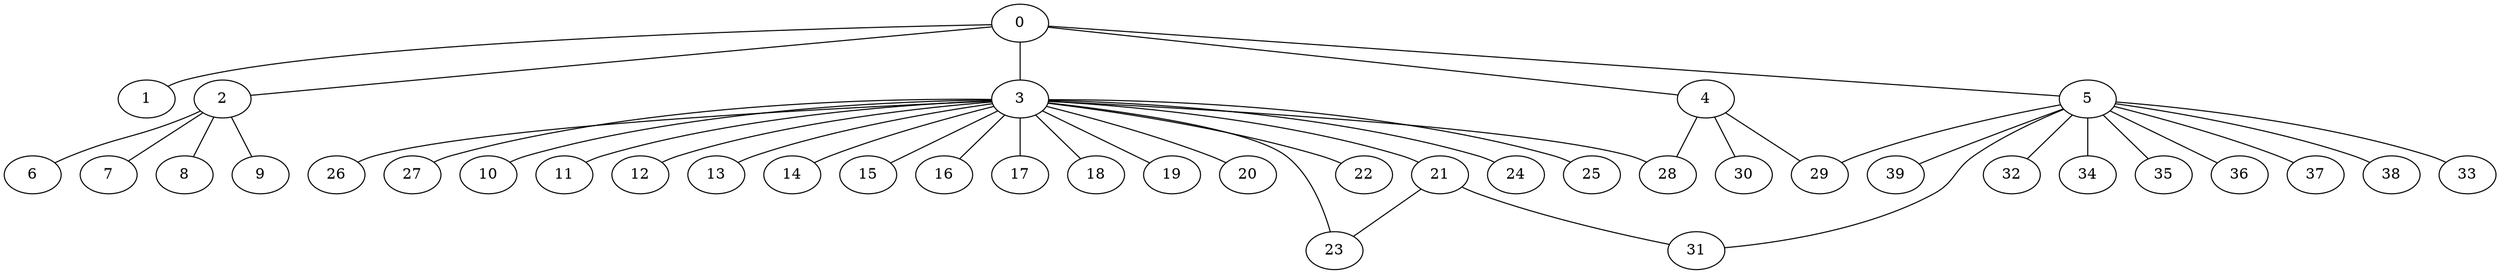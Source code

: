 
graph graphname {
    0 -- 1
0 -- 2
0 -- 3
0 -- 4
0 -- 5
2 -- 8
2 -- 9
2 -- 6
2 -- 7
3 -- 10
3 -- 11
3 -- 12
3 -- 13
3 -- 14
3 -- 15
3 -- 16
3 -- 17
3 -- 18
3 -- 19
3 -- 20
3 -- 21
3 -- 22
3 -- 23
3 -- 24
3 -- 25
3 -- 26
3 -- 27
3 -- 28
4 -- 28
4 -- 29
4 -- 30
5 -- 32
5 -- 34
5 -- 35
5 -- 36
5 -- 37
5 -- 38
5 -- 33
5 -- 39
5 -- 31
5 -- 29
21 -- 31
21 -- 23

}
